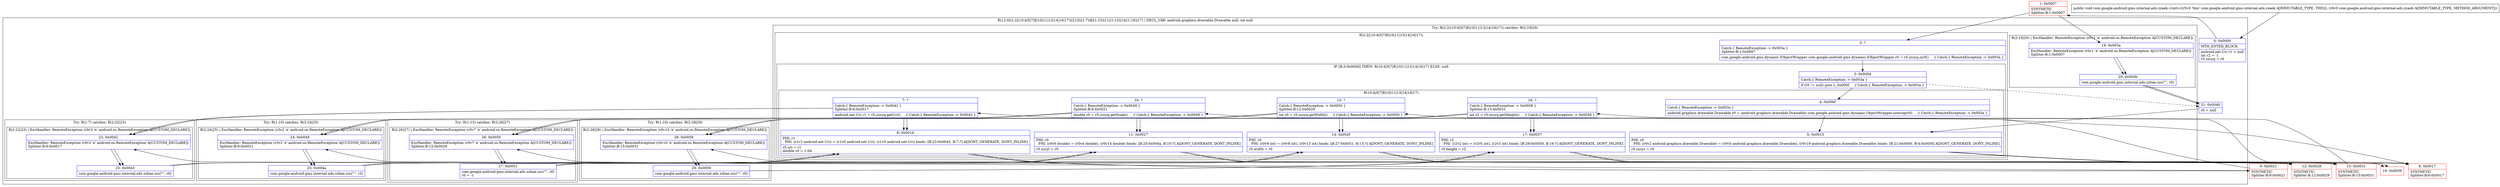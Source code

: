 digraph "CFG forcom.google.android.gms.internal.ads.zzaek.\<init\>(Lcom\/google\/android\/gms\/internal\/ads\/zzaeh;)V" {
subgraph cluster_Region_2029713957 {
label = "R(12:0|(2:2|(10:4|5|7|8|10|11|13|14|16|17))|21|5|(1:7)|8|(1:10)|11|(1:13)|14|(1:16)|17) | DECL_VAR: android.graphics.drawable.Drawable null, int null\l";
node [shape=record,color=blue];
Node_0 [shape=record,label="{0\:\ 0x0000|MTH_ENTER_BLOCK\l|android.net.Uri r1 = null\lint r2 = \-1\lr5.zzcyq = r6\l}"];
subgraph cluster_TryCatchRegion_1211719006 {
label = "Try: R(2:2|(10:4|5|7|8|10|11|13|14|16|17)) catches: R(2:19|20)";
node [shape=record,color=blue];
subgraph cluster_Region_490776664 {
label = "R(2:2|(10:4|5|7|8|10|11|13|14|16|17))";
node [shape=record,color=blue];
Node_2 [shape=record,label="{2\:\ ?|Catch:\{ RemoteException \-\> 0x003a \}\lSplitter:B:1:0x0007\l|com.google.android.gms.dynamic.IObjectWrapper com.google.android.gms.dynamic.IObjectWrapper r0 = r5.zzcyq.zzrf()     \/\/ Catch:\{ RemoteException \-\> 0x003a \}\l}"];
subgraph cluster_IfRegion_2125720306 {
label = "IF [B:3:0x000d] THEN: R(10:4|5|7|8|10|11|13|14|16|17) ELSE: null";
node [shape=record,color=blue];
Node_3 [shape=record,label="{3\:\ 0x000d|Catch:\{ RemoteException \-\> 0x003a \}\l|if (r0 != null) goto L_0x000f     \/\/ Catch:\{ RemoteException \-\> 0x003a \}\l}"];
subgraph cluster_Region_344823296 {
label = "R(10:4|5|7|8|10|11|13|14|16|17)";
node [shape=record,color=blue];
Node_4 [shape=record,label="{4\:\ 0x000f|Catch:\{ RemoteException \-\> 0x003a \}\l|android.graphics.drawable.Drawable r0 = (android.graphics.drawable.Drawable) com.google.android.gms.dynamic.ObjectWrapper.unwrap(r0)     \/\/ Catch:\{ RemoteException \-\> 0x003a \}\l}"];
Node_5 [shape=record,label="{5\:\ 0x0015|PHI: r0 \l  PHI: (r0v2 android.graphics.drawable.Drawable) = (r0v0 android.graphics.drawable.Drawable), (r0v19 android.graphics.drawable.Drawable) binds: [B:21:0x0040, B:4:0x000f] A[DONT_GENERATE, DONT_INLINE]\l|r5.zzcyr = r0\l}"];
Node_7 [shape=record,label="{7\:\ ?|Catch:\{ RemoteException \-\> 0x0042 \}\lSplitter:B:6:0x0017\l|android.net.Uri r1 = r5.zzcyq.getUri()     \/\/ Catch:\{ RemoteException \-\> 0x0042 \}\l}"];
Node_8 [shape=record,label="{8\:\ 0x001d|PHI: r1 \l  PHI: (r1v2 android.net.Uri) = (r1v0 android.net.Uri), (r1v5 android.net.Uri) binds: [B:23:0x0043, B:7:?] A[DONT_GENERATE, DONT_INLINE]\l|r5.uri = r1\ldouble r0 = 1.0d\l}"];
Node_10 [shape=record,label="{10\:\ ?|Catch:\{ RemoteException \-\> 0x0049 \}\lSplitter:B:9:0x0021\l|double r0 = r5.zzcyq.getScale()     \/\/ Catch:\{ RemoteException \-\> 0x0049 \}\l}"];
Node_11 [shape=record,label="{11\:\ 0x0027|PHI: r0 \l  PHI: (r0v6 double) = (r0v4 double), (r0v14 double) binds: [B:25:0x004a, B:10:?] A[DONT_GENERATE, DONT_INLINE]\l|r5.zzcyl = r0\l}"];
Node_13 [shape=record,label="{13\:\ ?|Catch:\{ RemoteException \-\> 0x0050 \}\lSplitter:B:12:0x0029\l|int r0 = r5.zzcyq.getWidth()     \/\/ Catch:\{ RemoteException \-\> 0x0050 \}\l}"];
Node_14 [shape=record,label="{14\:\ 0x002f|PHI: r0 \l  PHI: (r0v9 int) = (r0v8 int), (r0v13 int) binds: [B:27:0x0051, B:13:?] A[DONT_GENERATE, DONT_INLINE]\l|r5.width = r0\l}"];
Node_16 [shape=record,label="{16\:\ ?|Catch:\{ RemoteException \-\> 0x0058 \}\lSplitter:B:15:0x0031\l|int r2 = r5.zzcyq.getHeight()     \/\/ Catch:\{ RemoteException \-\> 0x0058 \}\l}"];
Node_17 [shape=record,label="{17\:\ 0x0037|PHI: r2 \l  PHI: (r2v2 int) = (r2v0 int), (r2v3 int) binds: [B:29:0x0059, B:16:?] A[DONT_GENERATE, DONT_INLINE]\l|r5.height = r2\l}"];
}
}
}
subgraph cluster_Region_1863678940 {
label = "R(2:19|20) | ExcHandler: RemoteException (r0v1 'e' android.os.RemoteException A[CUSTOM_DECLARE])\l";
node [shape=record,color=blue];
Node_19 [shape=record,label="{19\:\ 0x003a|ExcHandler: RemoteException (r0v1 'e' android.os.RemoteException A[CUSTOM_DECLARE])\lSplitter:B:1:0x0007\l}"];
Node_20 [shape=record,label="{20\:\ 0x003b|com.google.android.gms.internal.ads.zzbae.zzc(\"\", r0)\l}"];
}
}
Node_21 [shape=record,label="{21\:\ 0x0040|r0 = null\l}"];
Node_5 [shape=record,label="{5\:\ 0x0015|PHI: r0 \l  PHI: (r0v2 android.graphics.drawable.Drawable) = (r0v0 android.graphics.drawable.Drawable), (r0v19 android.graphics.drawable.Drawable) binds: [B:21:0x0040, B:4:0x000f] A[DONT_GENERATE, DONT_INLINE]\l|r5.zzcyr = r0\l}"];
subgraph cluster_TryCatchRegion_1997478926 {
label = "Try: R(1:7) catches: R(2:22|23)";
node [shape=record,color=blue];
subgraph cluster_Region_393582435 {
label = "R(1:7)";
node [shape=record,color=blue];
Node_7 [shape=record,label="{7\:\ ?|Catch:\{ RemoteException \-\> 0x0042 \}\lSplitter:B:6:0x0017\l|android.net.Uri r1 = r5.zzcyq.getUri()     \/\/ Catch:\{ RemoteException \-\> 0x0042 \}\l}"];
}
subgraph cluster_Region_378178663 {
label = "R(2:22|23) | ExcHandler: RemoteException (r0v3 'e' android.os.RemoteException A[CUSTOM_DECLARE])\l";
node [shape=record,color=blue];
Node_22 [shape=record,label="{22\:\ 0x0042|ExcHandler: RemoteException (r0v3 'e' android.os.RemoteException A[CUSTOM_DECLARE])\lSplitter:B:6:0x0017\l}"];
Node_23 [shape=record,label="{23\:\ 0x0043|com.google.android.gms.internal.ads.zzbae.zzc(\"\", r0)\l}"];
}
}
Node_8 [shape=record,label="{8\:\ 0x001d|PHI: r1 \l  PHI: (r1v2 android.net.Uri) = (r1v0 android.net.Uri), (r1v5 android.net.Uri) binds: [B:23:0x0043, B:7:?] A[DONT_GENERATE, DONT_INLINE]\l|r5.uri = r1\ldouble r0 = 1.0d\l}"];
subgraph cluster_TryCatchRegion_341569605 {
label = "Try: R(1:10) catches: R(2:24|25)";
node [shape=record,color=blue];
subgraph cluster_Region_895142227 {
label = "R(1:10)";
node [shape=record,color=blue];
Node_10 [shape=record,label="{10\:\ ?|Catch:\{ RemoteException \-\> 0x0049 \}\lSplitter:B:9:0x0021\l|double r0 = r5.zzcyq.getScale()     \/\/ Catch:\{ RemoteException \-\> 0x0049 \}\l}"];
}
subgraph cluster_Region_1347723913 {
label = "R(2:24|25) | ExcHandler: RemoteException (r3v2 'e' android.os.RemoteException A[CUSTOM_DECLARE])\l";
node [shape=record,color=blue];
Node_24 [shape=record,label="{24\:\ 0x0049|ExcHandler: RemoteException (r3v2 'e' android.os.RemoteException A[CUSTOM_DECLARE])\lSplitter:B:9:0x0021\l}"];
Node_25 [shape=record,label="{25\:\ 0x004a|com.google.android.gms.internal.ads.zzbae.zzc(\"\", r3)\l}"];
}
}
Node_11 [shape=record,label="{11\:\ 0x0027|PHI: r0 \l  PHI: (r0v6 double) = (r0v4 double), (r0v14 double) binds: [B:25:0x004a, B:10:?] A[DONT_GENERATE, DONT_INLINE]\l|r5.zzcyl = r0\l}"];
subgraph cluster_TryCatchRegion_1605647329 {
label = "Try: R(1:13) catches: R(2:26|27)";
node [shape=record,color=blue];
subgraph cluster_Region_1986673713 {
label = "R(1:13)";
node [shape=record,color=blue];
Node_13 [shape=record,label="{13\:\ ?|Catch:\{ RemoteException \-\> 0x0050 \}\lSplitter:B:12:0x0029\l|int r0 = r5.zzcyq.getWidth()     \/\/ Catch:\{ RemoteException \-\> 0x0050 \}\l}"];
}
subgraph cluster_Region_1302291566 {
label = "R(2:26|27) | ExcHandler: RemoteException (r0v7 'e' android.os.RemoteException A[CUSTOM_DECLARE])\l";
node [shape=record,color=blue];
Node_26 [shape=record,label="{26\:\ 0x0050|ExcHandler: RemoteException (r0v7 'e' android.os.RemoteException A[CUSTOM_DECLARE])\lSplitter:B:12:0x0029\l}"];
Node_27 [shape=record,label="{27\:\ 0x0051|com.google.android.gms.internal.ads.zzbae.zzc(\"\", r0)\lr0 = \-1\l}"];
}
}
Node_14 [shape=record,label="{14\:\ 0x002f|PHI: r0 \l  PHI: (r0v9 int) = (r0v8 int), (r0v13 int) binds: [B:27:0x0051, B:13:?] A[DONT_GENERATE, DONT_INLINE]\l|r5.width = r0\l}"];
subgraph cluster_TryCatchRegion_488603076 {
label = "Try: R(1:16) catches: R(2:28|29)";
node [shape=record,color=blue];
subgraph cluster_Region_442381295 {
label = "R(1:16)";
node [shape=record,color=blue];
Node_16 [shape=record,label="{16\:\ ?|Catch:\{ RemoteException \-\> 0x0058 \}\lSplitter:B:15:0x0031\l|int r2 = r5.zzcyq.getHeight()     \/\/ Catch:\{ RemoteException \-\> 0x0058 \}\l}"];
}
subgraph cluster_Region_1443721210 {
label = "R(2:28|29) | ExcHandler: RemoteException (r0v10 'e' android.os.RemoteException A[CUSTOM_DECLARE])\l";
node [shape=record,color=blue];
Node_28 [shape=record,label="{28\:\ 0x0058|ExcHandler: RemoteException (r0v10 'e' android.os.RemoteException A[CUSTOM_DECLARE])\lSplitter:B:15:0x0031\l}"];
Node_29 [shape=record,label="{29\:\ 0x0059|com.google.android.gms.internal.ads.zzbae.zzc(\"\", r0)\l}"];
}
}
Node_17 [shape=record,label="{17\:\ 0x0037|PHI: r2 \l  PHI: (r2v2 int) = (r2v0 int), (r2v3 int) binds: [B:29:0x0059, B:16:?] A[DONT_GENERATE, DONT_INLINE]\l|r5.height = r2\l}"];
}
subgraph cluster_Region_1863678940 {
label = "R(2:19|20) | ExcHandler: RemoteException (r0v1 'e' android.os.RemoteException A[CUSTOM_DECLARE])\l";
node [shape=record,color=blue];
Node_19 [shape=record,label="{19\:\ 0x003a|ExcHandler: RemoteException (r0v1 'e' android.os.RemoteException A[CUSTOM_DECLARE])\lSplitter:B:1:0x0007\l}"];
Node_20 [shape=record,label="{20\:\ 0x003b|com.google.android.gms.internal.ads.zzbae.zzc(\"\", r0)\l}"];
}
subgraph cluster_Region_378178663 {
label = "R(2:22|23) | ExcHandler: RemoteException (r0v3 'e' android.os.RemoteException A[CUSTOM_DECLARE])\l";
node [shape=record,color=blue];
Node_22 [shape=record,label="{22\:\ 0x0042|ExcHandler: RemoteException (r0v3 'e' android.os.RemoteException A[CUSTOM_DECLARE])\lSplitter:B:6:0x0017\l}"];
Node_23 [shape=record,label="{23\:\ 0x0043|com.google.android.gms.internal.ads.zzbae.zzc(\"\", r0)\l}"];
}
subgraph cluster_Region_1347723913 {
label = "R(2:24|25) | ExcHandler: RemoteException (r3v2 'e' android.os.RemoteException A[CUSTOM_DECLARE])\l";
node [shape=record,color=blue];
Node_24 [shape=record,label="{24\:\ 0x0049|ExcHandler: RemoteException (r3v2 'e' android.os.RemoteException A[CUSTOM_DECLARE])\lSplitter:B:9:0x0021\l}"];
Node_25 [shape=record,label="{25\:\ 0x004a|com.google.android.gms.internal.ads.zzbae.zzc(\"\", r3)\l}"];
}
subgraph cluster_Region_1302291566 {
label = "R(2:26|27) | ExcHandler: RemoteException (r0v7 'e' android.os.RemoteException A[CUSTOM_DECLARE])\l";
node [shape=record,color=blue];
Node_26 [shape=record,label="{26\:\ 0x0050|ExcHandler: RemoteException (r0v7 'e' android.os.RemoteException A[CUSTOM_DECLARE])\lSplitter:B:12:0x0029\l}"];
Node_27 [shape=record,label="{27\:\ 0x0051|com.google.android.gms.internal.ads.zzbae.zzc(\"\", r0)\lr0 = \-1\l}"];
}
subgraph cluster_Region_1443721210 {
label = "R(2:28|29) | ExcHandler: RemoteException (r0v10 'e' android.os.RemoteException A[CUSTOM_DECLARE])\l";
node [shape=record,color=blue];
Node_28 [shape=record,label="{28\:\ 0x0058|ExcHandler: RemoteException (r0v10 'e' android.os.RemoteException A[CUSTOM_DECLARE])\lSplitter:B:15:0x0031\l}"];
Node_29 [shape=record,label="{29\:\ 0x0059|com.google.android.gms.internal.ads.zzbae.zzc(\"\", r0)\l}"];
}
Node_1 [shape=record,color=red,label="{1\:\ 0x0007|SYNTHETIC\lSplitter:B:1:0x0007\l}"];
Node_6 [shape=record,color=red,label="{6\:\ 0x0017|SYNTHETIC\lSplitter:B:6:0x0017\l}"];
Node_9 [shape=record,color=red,label="{9\:\ 0x0021|SYNTHETIC\lSplitter:B:9:0x0021\l}"];
Node_12 [shape=record,color=red,label="{12\:\ 0x0029|SYNTHETIC\lSplitter:B:12:0x0029\l}"];
Node_15 [shape=record,color=red,label="{15\:\ 0x0031|SYNTHETIC\lSplitter:B:15:0x0031\l}"];
Node_18 [shape=record,color=red,label="{18\:\ 0x0039}"];
MethodNode[shape=record,label="{public void com.google.android.gms.internal.ads.zzaek.\<init\>((r5v0 'this' com.google.android.gms.internal.ads.zzaek A[IMMUTABLE_TYPE, THIS]), (r6v0 com.google.android.gms.internal.ads.zzaeh A[IMMUTABLE_TYPE, METHOD_ARGUMENT])) }"];
MethodNode -> Node_0;
Node_0 -> Node_1;
Node_2 -> Node_3;
Node_3 -> Node_4;
Node_3 -> Node_21[style=dashed];
Node_4 -> Node_5;
Node_5 -> Node_6;
Node_7 -> Node_22;
Node_7 -> Node_8;
Node_8 -> Node_9;
Node_10 -> Node_24;
Node_10 -> Node_11;
Node_11 -> Node_12;
Node_13 -> Node_26;
Node_13 -> Node_14;
Node_14 -> Node_15;
Node_16 -> Node_28;
Node_16 -> Node_17;
Node_17 -> Node_18;
Node_19 -> Node_20;
Node_20 -> Node_21;
Node_21 -> Node_5;
Node_5 -> Node_6;
Node_7 -> Node_22;
Node_7 -> Node_8;
Node_22 -> Node_23;
Node_23 -> Node_8;
Node_8 -> Node_9;
Node_10 -> Node_24;
Node_10 -> Node_11;
Node_24 -> Node_25;
Node_25 -> Node_11;
Node_11 -> Node_12;
Node_13 -> Node_26;
Node_13 -> Node_14;
Node_26 -> Node_27;
Node_27 -> Node_14;
Node_14 -> Node_15;
Node_16 -> Node_28;
Node_16 -> Node_17;
Node_28 -> Node_29;
Node_29 -> Node_17;
Node_17 -> Node_18;
Node_19 -> Node_20;
Node_20 -> Node_21;
Node_22 -> Node_23;
Node_23 -> Node_8;
Node_24 -> Node_25;
Node_25 -> Node_11;
Node_26 -> Node_27;
Node_27 -> Node_14;
Node_28 -> Node_29;
Node_29 -> Node_17;
Node_1 -> Node_2;
Node_1 -> Node_19;
Node_6 -> Node_7;
Node_6 -> Node_22;
Node_9 -> Node_10;
Node_9 -> Node_24;
Node_12 -> Node_13;
Node_12 -> Node_26;
Node_15 -> Node_16;
Node_15 -> Node_28;
}

